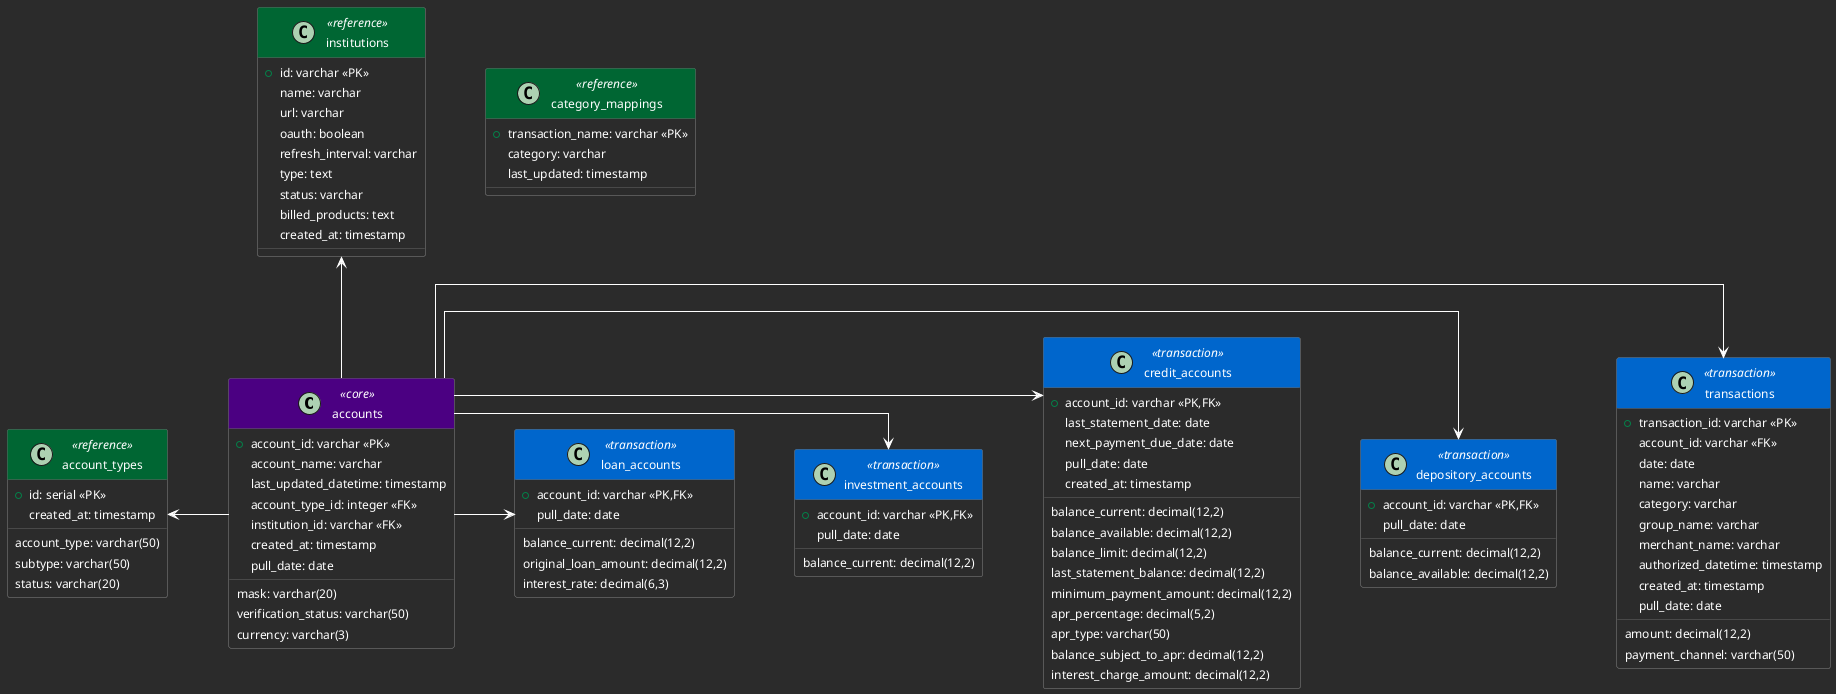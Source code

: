@startuml Financial Database Schema

' Basic styling
skinparam BackgroundColor #2B2B2B
skinparam linetype ortho
skinparam Padding 2
skinparam roundcorner 5
skinparam nodesep 60
skinparam ranksep 80

' Class styling
skinparam class {
    AttributeFontColor white
    AttributeFontSize 12
    BackgroundColor #2B2B2B
    BorderColor #666666
    StereotypeFontColor white
    HeaderBackgroundColor<<core>> #4B0082
    HeaderBackgroundColor<<transaction>> #0066CC
    HeaderBackgroundColor<<reference>> #006633
}

' Core tables
class accounts <<core>> {
    + account_id: varchar <<PK>>
    account_name: varchar
    last_updated_datetime: timestamp
    account_type_id: integer <<FK>>
    institution_id: varchar <<FK>>
    mask: varchar(20)
    verification_status: varchar(50)
    currency: varchar(3)
    created_at: timestamp
    pull_date: date
}

' Reference tables
class account_types <<reference>> {
    + id: serial <<PK>>
    account_type: varchar(50)
    subtype: varchar(50)
    status: varchar(20)
    created_at: timestamp
}

class institutions <<reference>> {
    + id: varchar <<PK>>
    name: varchar
    url: varchar
    oauth: boolean
    refresh_interval: varchar
    type: text
    status: varchar
    billed_products: text
    created_at: timestamp
}

class category_mappings <<reference>> {
    + transaction_name: varchar <<PK>>
    category: varchar
    last_updated: timestamp
}

' Transaction tables
class transactions <<transaction>> {
    + transaction_id: varchar <<PK>>
    account_id: varchar <<FK>>
    amount: decimal(12,2)
    date: date
    name: varchar
    category: varchar
    group_name: varchar
    merchant_name: varchar
    payment_channel: varchar(50)
    authorized_datetime: timestamp
    created_at: timestamp
    pull_date: date
}

class depository_accounts <<transaction>> {
    + account_id: varchar <<PK,FK>>
    balance_current: decimal(12,2)
    balance_available: decimal(12,2)
    pull_date: date
}

class credit_accounts <<transaction>> {
    + account_id: varchar <<PK,FK>>
    balance_current: decimal(12,2)
    balance_available: decimal(12,2)
    balance_limit: decimal(12,2)
    last_statement_balance: decimal(12,2)
    last_statement_date: date
    minimum_payment_amount: decimal(12,2)
    next_payment_due_date: date
    apr_percentage: decimal(5,2)
    apr_type: varchar(50)
    balance_subject_to_apr: decimal(12,2)
    interest_charge_amount: decimal(12,2)
    pull_date: date
    created_at: timestamp
}

class investment_accounts <<transaction>> {
    + account_id: varchar <<PK,FK>>
    balance_current: decimal(12,2)
    pull_date: date
}

class loan_accounts <<transaction>> {
    + account_id: varchar <<PK,FK>>
    balance_current: decimal(12,2)
    original_loan_amount: decimal(12,2)
    interest_rate: decimal(6,3)
    pull_date: date
}

' Relationships
accounts -[#ffffff]right-> transactions
accounts -[#ffffff]left-> account_types
accounts -[#ffffff]up-> institutions
accounts -[#ffffff]right-> depository_accounts
accounts -[#ffffff]right-> credit_accounts
accounts -[#ffffff]right-> investment_accounts
accounts -[#ffffff]right-> loan_accounts

@enduml